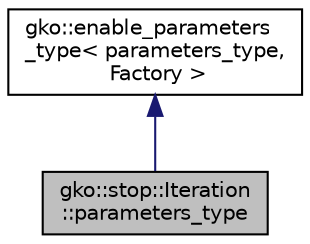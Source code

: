 digraph "gko::stop::Iteration::parameters_type"
{
 // INTERACTIVE_SVG=YES
  edge [fontname="Helvetica",fontsize="10",labelfontname="Helvetica",labelfontsize="10"];
  node [fontname="Helvetica",fontsize="10",shape=record];
  Node1 [label="gko::stop::Iteration\l::parameters_type",height=0.2,width=0.4,color="black", fillcolor="grey75", style="filled", fontcolor="black"];
  Node2 -> Node1 [dir="back",color="midnightblue",fontsize="10",style="solid",fontname="Helvetica"];
  Node2 [label="gko::enable_parameters\l_type\< parameters_type,\l Factory \>",height=0.2,width=0.4,color="black", fillcolor="white", style="filled",URL="$structgko_1_1enable__parameters__type.html"];
}
